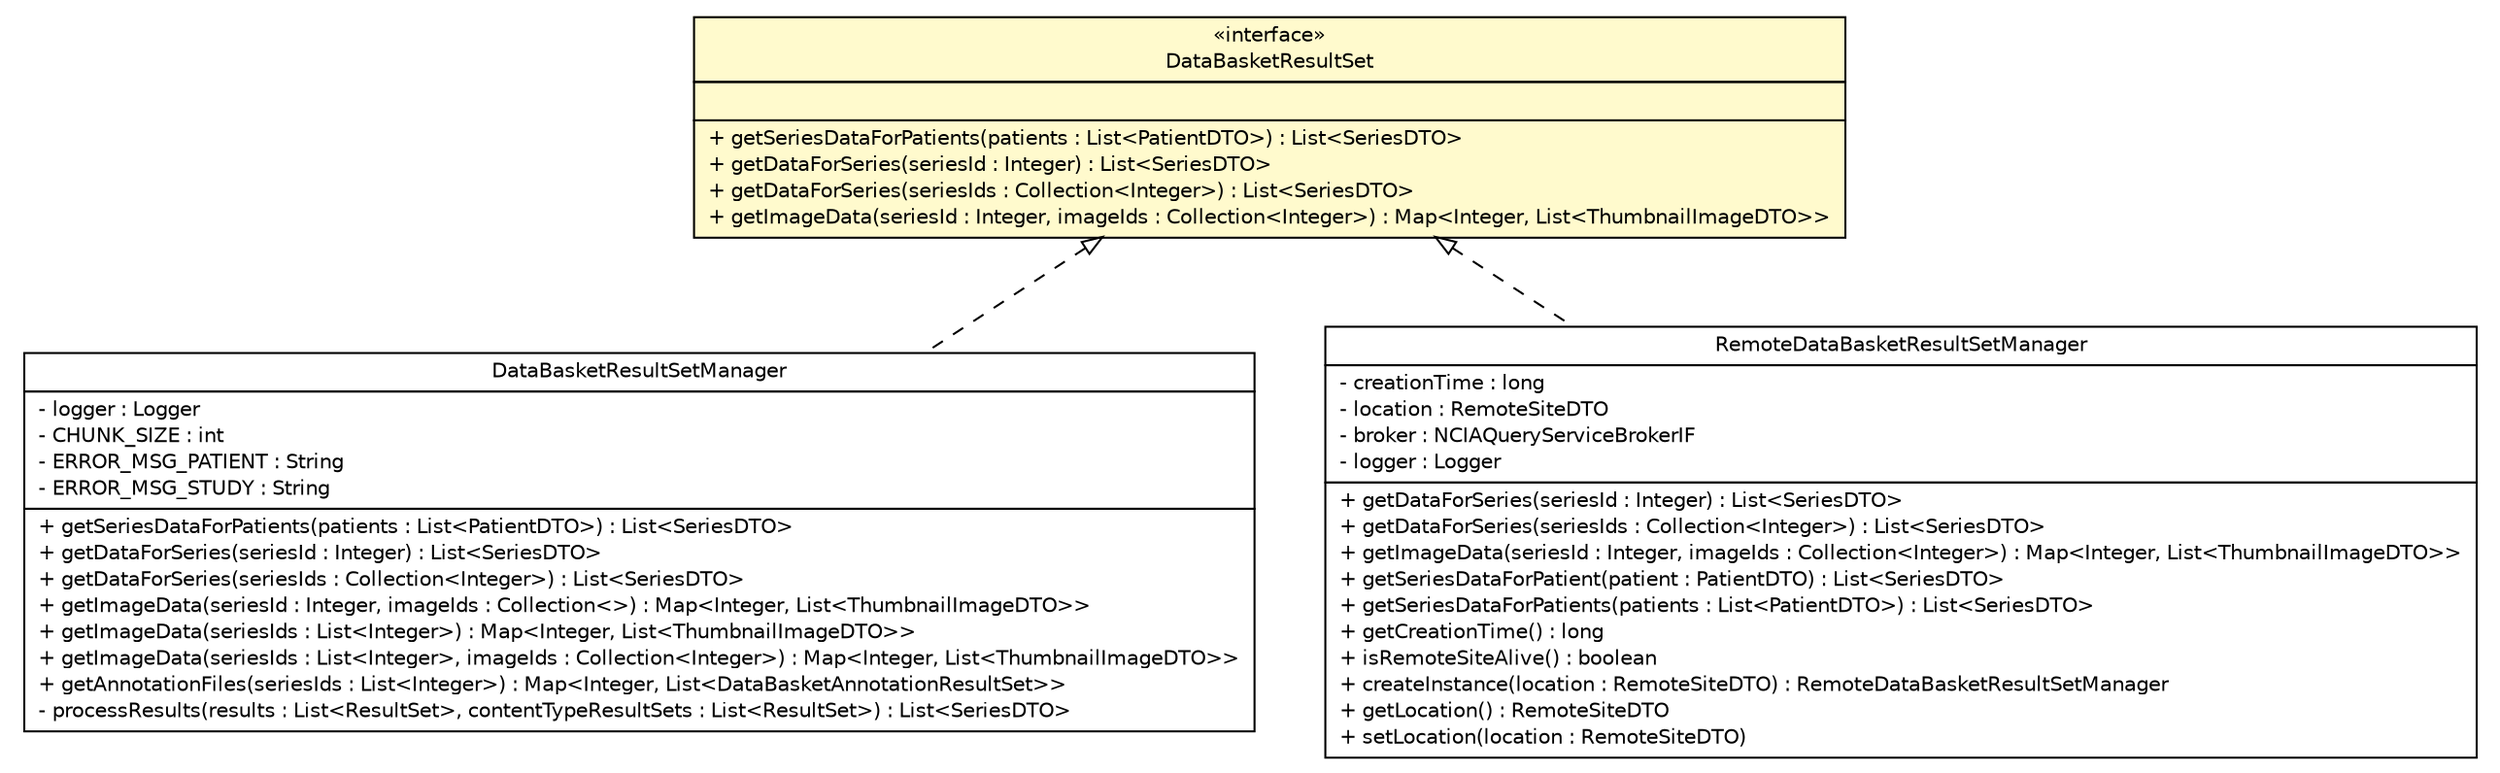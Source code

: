 #!/usr/local/bin/dot
#
# Class diagram 
# Generated by UmlGraph version 4.8 (http://www.spinellis.gr/sw/umlgraph)
#

digraph G {
	edge [fontname="Helvetica",fontsize=10,labelfontname="Helvetica",labelfontsize=10];
	node [fontname="Helvetica",fontsize=10,shape=plaintext];
	// gov.nih.nci.ncia.resultset.DataBasketResultSet
	c51196 [label=<<table border="0" cellborder="1" cellspacing="0" cellpadding="2" port="p" bgcolor="lemonChiffon" href="./DataBasketResultSet.html">
		<tr><td><table border="0" cellspacing="0" cellpadding="1">
			<tr><td> &laquo;interface&raquo; </td></tr>
			<tr><td> DataBasketResultSet </td></tr>
		</table></td></tr>
		<tr><td><table border="0" cellspacing="0" cellpadding="1">
			<tr><td align="left">  </td></tr>
		</table></td></tr>
		<tr><td><table border="0" cellspacing="0" cellpadding="1">
			<tr><td align="left"> + getSeriesDataForPatients(patients : List&lt;PatientDTO&gt;) : List&lt;SeriesDTO&gt; </td></tr>
			<tr><td align="left"> + getDataForSeries(seriesId : Integer) : List&lt;SeriesDTO&gt; </td></tr>
			<tr><td align="left"> + getDataForSeries(seriesIds : Collection&lt;Integer&gt;) : List&lt;SeriesDTO&gt; </td></tr>
			<tr><td align="left"> + getImageData(seriesId : Integer, imageIds : Collection&lt;Integer&gt;) : Map&lt;Integer, List&lt;ThumbnailImageDTO&gt;&gt; </td></tr>
		</table></td></tr>
		</table>>, fontname="Helvetica", fontcolor="black", fontsize=10.0];
	// gov.nih.nci.ncia.resultset.DataBasketResultSetManager
	c51197 [label=<<table border="0" cellborder="1" cellspacing="0" cellpadding="2" port="p" href="./DataBasketResultSetManager.html">
		<tr><td><table border="0" cellspacing="0" cellpadding="1">
			<tr><td> DataBasketResultSetManager </td></tr>
		</table></td></tr>
		<tr><td><table border="0" cellspacing="0" cellpadding="1">
			<tr><td align="left"> - logger : Logger </td></tr>
			<tr><td align="left"> - CHUNK_SIZE : int </td></tr>
			<tr><td align="left"> - ERROR_MSG_PATIENT : String </td></tr>
			<tr><td align="left"> - ERROR_MSG_STUDY : String </td></tr>
		</table></td></tr>
		<tr><td><table border="0" cellspacing="0" cellpadding="1">
			<tr><td align="left"> + getSeriesDataForPatients(patients : List&lt;PatientDTO&gt;) : List&lt;SeriesDTO&gt; </td></tr>
			<tr><td align="left"> + getDataForSeries(seriesId : Integer) : List&lt;SeriesDTO&gt; </td></tr>
			<tr><td align="left"> + getDataForSeries(seriesIds : Collection&lt;Integer&gt;) : List&lt;SeriesDTO&gt; </td></tr>
			<tr><td align="left"> + getImageData(seriesId : Integer, imageIds : Collection&lt;&gt;) : Map&lt;Integer, List&lt;ThumbnailImageDTO&gt;&gt; </td></tr>
			<tr><td align="left"> + getImageData(seriesIds : List&lt;Integer&gt;) : Map&lt;Integer, List&lt;ThumbnailImageDTO&gt;&gt; </td></tr>
			<tr><td align="left"> + getImageData(seriesIds : List&lt;Integer&gt;, imageIds : Collection&lt;Integer&gt;) : Map&lt;Integer, List&lt;ThumbnailImageDTO&gt;&gt; </td></tr>
			<tr><td align="left"> + getAnnotationFiles(seriesIds : List&lt;Integer&gt;) : Map&lt;Integer, List&lt;DataBasketAnnotationResultSet&gt;&gt; </td></tr>
			<tr><td align="left"> - processResults(results : List&lt;ResultSet&gt;, contentTypeResultSets : List&lt;ResultSet&gt;) : List&lt;SeriesDTO&gt; </td></tr>
		</table></td></tr>
		</table>>, fontname="Helvetica", fontcolor="black", fontsize=10.0];
	// gov.nih.nci.ncia.resultset.RemoteDataBasketResultSetManager
	c51204 [label=<<table border="0" cellborder="1" cellspacing="0" cellpadding="2" port="p" href="./RemoteDataBasketResultSetManager.html">
		<tr><td><table border="0" cellspacing="0" cellpadding="1">
			<tr><td> RemoteDataBasketResultSetManager </td></tr>
		</table></td></tr>
		<tr><td><table border="0" cellspacing="0" cellpadding="1">
			<tr><td align="left"> - creationTime : long </td></tr>
			<tr><td align="left"> - location : RemoteSiteDTO </td></tr>
			<tr><td align="left"> - broker : NCIAQueryServiceBrokerIF </td></tr>
			<tr><td align="left"> - logger : Logger </td></tr>
		</table></td></tr>
		<tr><td><table border="0" cellspacing="0" cellpadding="1">
			<tr><td align="left"> + getDataForSeries(seriesId : Integer) : List&lt;SeriesDTO&gt; </td></tr>
			<tr><td align="left"> + getDataForSeries(seriesIds : Collection&lt;Integer&gt;) : List&lt;SeriesDTO&gt; </td></tr>
			<tr><td align="left"> + getImageData(seriesId : Integer, imageIds : Collection&lt;Integer&gt;) : Map&lt;Integer, List&lt;ThumbnailImageDTO&gt;&gt; </td></tr>
			<tr><td align="left"> + getSeriesDataForPatient(patient : PatientDTO) : List&lt;SeriesDTO&gt; </td></tr>
			<tr><td align="left"> + getSeriesDataForPatients(patients : List&lt;PatientDTO&gt;) : List&lt;SeriesDTO&gt; </td></tr>
			<tr><td align="left"> + getCreationTime() : long </td></tr>
			<tr><td align="left"> + isRemoteSiteAlive() : boolean </td></tr>
			<tr><td align="left"> + createInstance(location : RemoteSiteDTO) : RemoteDataBasketResultSetManager </td></tr>
			<tr><td align="left"> + getLocation() : RemoteSiteDTO </td></tr>
			<tr><td align="left"> + setLocation(location : RemoteSiteDTO) </td></tr>
		</table></td></tr>
		</table>>, fontname="Helvetica", fontcolor="black", fontsize=10.0];
	//gov.nih.nci.ncia.resultset.DataBasketResultSetManager implements gov.nih.nci.ncia.resultset.DataBasketResultSet
	c51196:p -> c51197:p [dir=back,arrowtail=empty,style=dashed];
	//gov.nih.nci.ncia.resultset.RemoteDataBasketResultSetManager implements gov.nih.nci.ncia.resultset.DataBasketResultSet
	c51196:p -> c51204:p [dir=back,arrowtail=empty,style=dashed];
}

